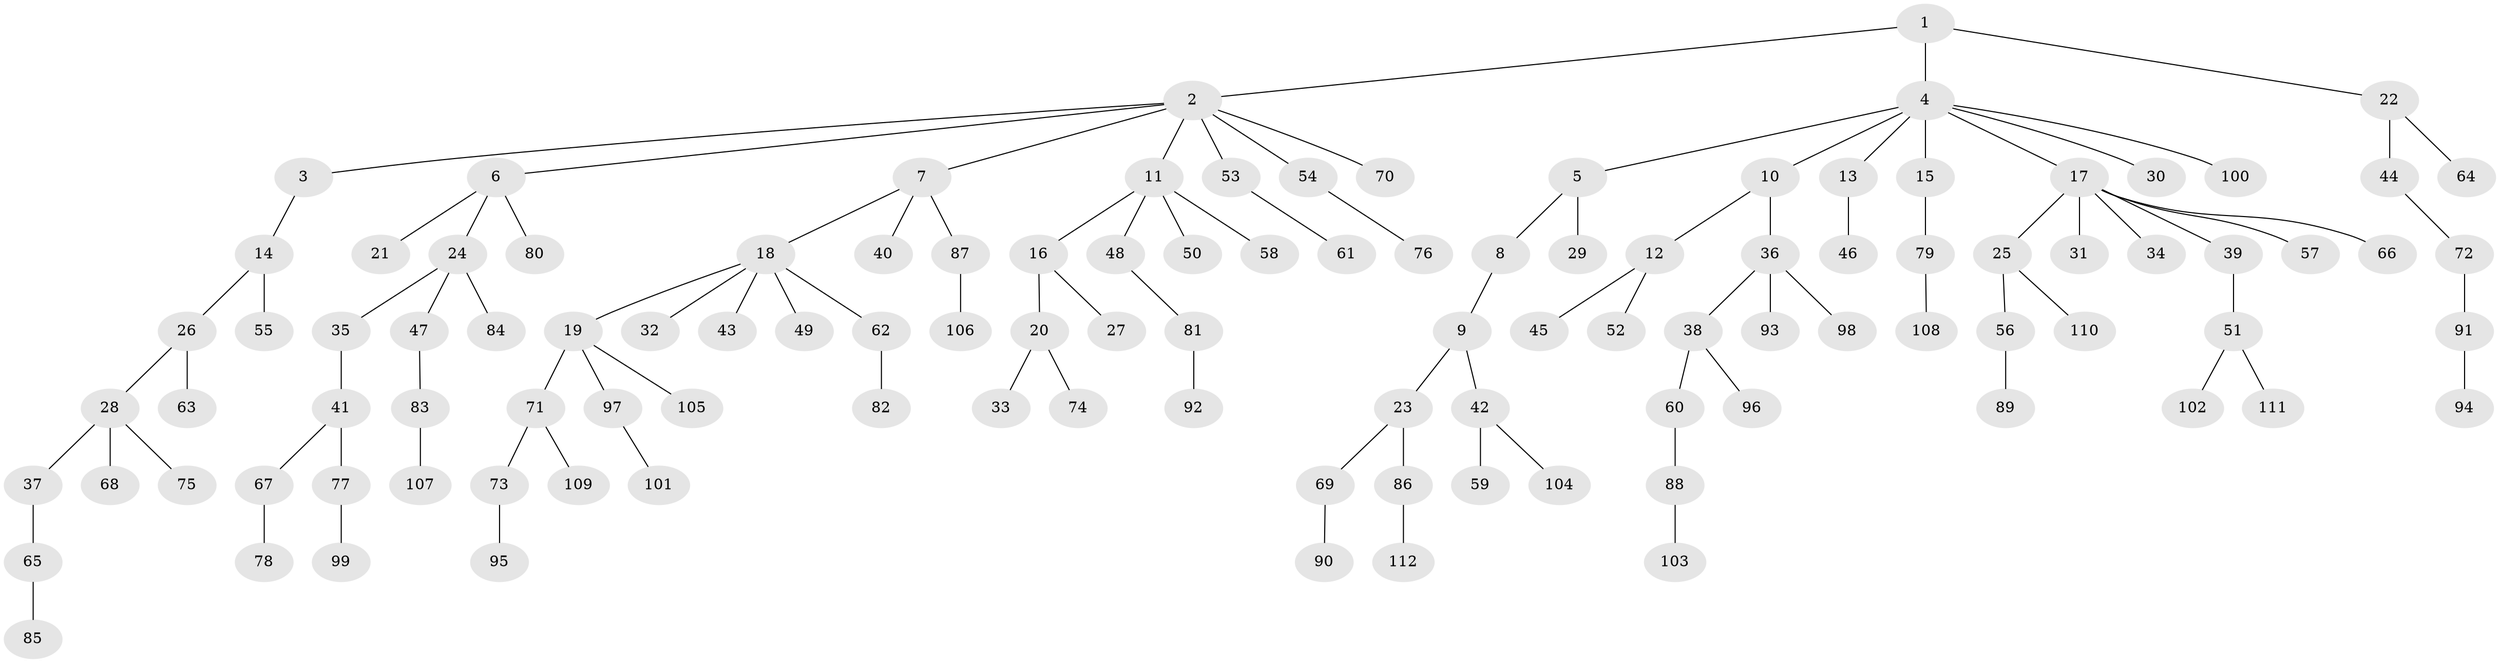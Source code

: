 // coarse degree distribution, {4: 0.01282051282051282, 2: 0.2564102564102564, 8: 0.01282051282051282, 1: 0.6153846153846154, 5: 0.07692307692307693, 3: 0.01282051282051282, 21: 0.01282051282051282}
// Generated by graph-tools (version 1.1) at 2025/55/03/04/25 21:55:55]
// undirected, 112 vertices, 111 edges
graph export_dot {
graph [start="1"]
  node [color=gray90,style=filled];
  1;
  2;
  3;
  4;
  5;
  6;
  7;
  8;
  9;
  10;
  11;
  12;
  13;
  14;
  15;
  16;
  17;
  18;
  19;
  20;
  21;
  22;
  23;
  24;
  25;
  26;
  27;
  28;
  29;
  30;
  31;
  32;
  33;
  34;
  35;
  36;
  37;
  38;
  39;
  40;
  41;
  42;
  43;
  44;
  45;
  46;
  47;
  48;
  49;
  50;
  51;
  52;
  53;
  54;
  55;
  56;
  57;
  58;
  59;
  60;
  61;
  62;
  63;
  64;
  65;
  66;
  67;
  68;
  69;
  70;
  71;
  72;
  73;
  74;
  75;
  76;
  77;
  78;
  79;
  80;
  81;
  82;
  83;
  84;
  85;
  86;
  87;
  88;
  89;
  90;
  91;
  92;
  93;
  94;
  95;
  96;
  97;
  98;
  99;
  100;
  101;
  102;
  103;
  104;
  105;
  106;
  107;
  108;
  109;
  110;
  111;
  112;
  1 -- 2;
  1 -- 4;
  1 -- 22;
  2 -- 3;
  2 -- 6;
  2 -- 7;
  2 -- 11;
  2 -- 53;
  2 -- 54;
  2 -- 70;
  3 -- 14;
  4 -- 5;
  4 -- 10;
  4 -- 13;
  4 -- 15;
  4 -- 17;
  4 -- 30;
  4 -- 100;
  5 -- 8;
  5 -- 29;
  6 -- 21;
  6 -- 24;
  6 -- 80;
  7 -- 18;
  7 -- 40;
  7 -- 87;
  8 -- 9;
  9 -- 23;
  9 -- 42;
  10 -- 12;
  10 -- 36;
  11 -- 16;
  11 -- 48;
  11 -- 50;
  11 -- 58;
  12 -- 45;
  12 -- 52;
  13 -- 46;
  14 -- 26;
  14 -- 55;
  15 -- 79;
  16 -- 20;
  16 -- 27;
  17 -- 25;
  17 -- 31;
  17 -- 34;
  17 -- 39;
  17 -- 57;
  17 -- 66;
  18 -- 19;
  18 -- 32;
  18 -- 43;
  18 -- 49;
  18 -- 62;
  19 -- 71;
  19 -- 97;
  19 -- 105;
  20 -- 33;
  20 -- 74;
  22 -- 44;
  22 -- 64;
  23 -- 69;
  23 -- 86;
  24 -- 35;
  24 -- 47;
  24 -- 84;
  25 -- 56;
  25 -- 110;
  26 -- 28;
  26 -- 63;
  28 -- 37;
  28 -- 68;
  28 -- 75;
  35 -- 41;
  36 -- 38;
  36 -- 93;
  36 -- 98;
  37 -- 65;
  38 -- 60;
  38 -- 96;
  39 -- 51;
  41 -- 67;
  41 -- 77;
  42 -- 59;
  42 -- 104;
  44 -- 72;
  47 -- 83;
  48 -- 81;
  51 -- 102;
  51 -- 111;
  53 -- 61;
  54 -- 76;
  56 -- 89;
  60 -- 88;
  62 -- 82;
  65 -- 85;
  67 -- 78;
  69 -- 90;
  71 -- 73;
  71 -- 109;
  72 -- 91;
  73 -- 95;
  77 -- 99;
  79 -- 108;
  81 -- 92;
  83 -- 107;
  86 -- 112;
  87 -- 106;
  88 -- 103;
  91 -- 94;
  97 -- 101;
}

